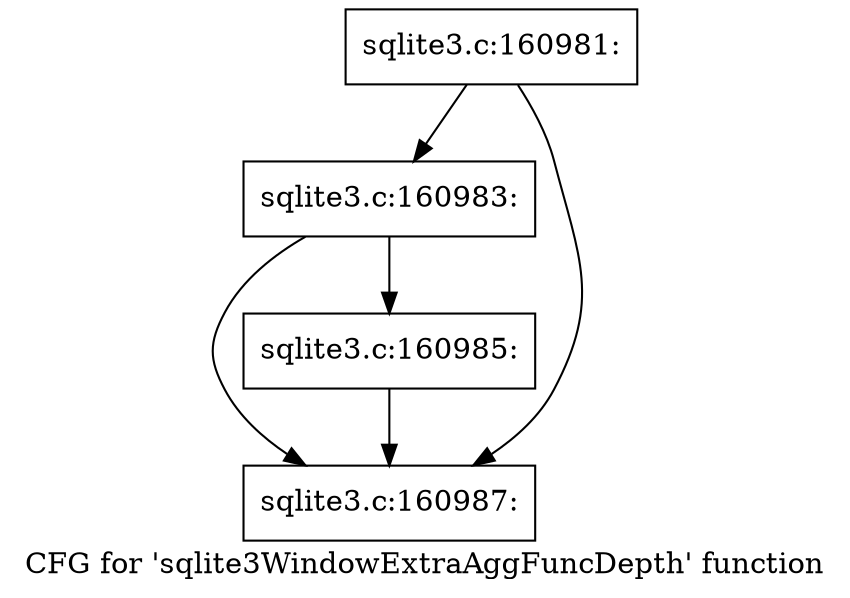 digraph "CFG for 'sqlite3WindowExtraAggFuncDepth' function" {
	label="CFG for 'sqlite3WindowExtraAggFuncDepth' function";

	Node0x55c0f9375460 [shape=record,label="{sqlite3.c:160981:}"];
	Node0x55c0f9375460 -> Node0x55c0f93758e0;
	Node0x55c0f9375460 -> Node0x55c0f9375890;
	Node0x55c0f93758e0 [shape=record,label="{sqlite3.c:160983:}"];
	Node0x55c0f93758e0 -> Node0x55c0f9375840;
	Node0x55c0f93758e0 -> Node0x55c0f9375890;
	Node0x55c0f9375840 [shape=record,label="{sqlite3.c:160985:}"];
	Node0x55c0f9375840 -> Node0x55c0f9375890;
	Node0x55c0f9375890 [shape=record,label="{sqlite3.c:160987:}"];
}
